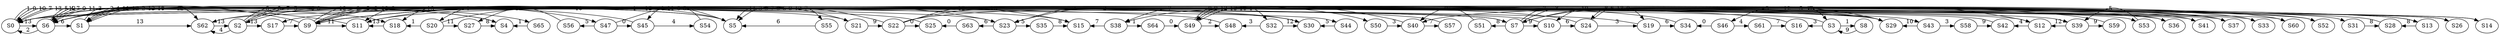 // graph_prop
digraph {
	node [fixed_size=True width=.0005]
	S0 [label=S0]
	S0 -> S6 [label=13 constraint=false]
	S0 -> S3 [label=8 constraint=false]
	S0 -> S4 [label=1 constraint=false]
	S0 -> S12 [label=5 constraint=false]
	S0 -> S18 [label=0 constraint=false]
	S0 -> S55 [label=7 constraint=false]
	S1 [label=S1]
	S1 -> S62 [label=13 constraint=false]
	S1 -> S13 [label=12 constraint=false]
	S1 -> S43 [label=3 constraint=false]
	S2 [label=S2]
	S2 -> S62 [label=4 constraint=false]
	S2 -> S17 [label=13 constraint=false]
	S2 -> S21 [label=6 constraint=false]
	S2 -> S26 [label=0 constraint=false]
	S2 -> S41 [label=7 constraint=false]
	S3 [label=S3]
	S3 -> S0 [label=13 constraint=false]
	S3 -> S8 [label=1 constraint=false]
	S3 -> S16 [label=3 constraint=false]
	S3 -> S20 [label=4 constraint=false]
	S4 [label=S4]
	S4 -> S6 [label=12 constraint=false]
	S5 [label=S5]
	S5 -> S6 [label=12 constraint=false]
	S5 -> S9 [label=2 constraint=false]
	S5 -> S45 [label=1 constraint=false]
	S6 [label=S6]
	S6 -> S62 [label=12 constraint=false]
	S6 -> S0 [label=2 constraint=false]
	S6 -> S1 [label=6 constraint=false]
	S6 -> S5 [label=4 constraint=false]
	S6 -> S7 [label=10 constraint=false]
	S6 -> S44 [label=7 constraint=false]
	S6 -> S65 [label=5 constraint=false]
	S7 [label=S7]
	S7 -> S6 [label=11 constraint=false]
	S7 -> S10 [label=9 constraint=false]
	S7 -> S19 [label=0 constraint=false]
	S7 -> S33 [label=3 constraint=false]
	S7 -> S51 [label=8 constraint=false]
	S7 -> S60 [label=7 constraint=false]
	S8 [label=S8]
	S8 -> S3 [label=9 constraint=false]
	S9 [label=S9]
	S9 -> S0 [label=10 constraint=false]
	S9 -> S11 [label=11 constraint=false]
	S9 -> S14 [label=7 constraint=false]
	S9 -> S23 [label=0 constraint=false]
	S9 -> S29 [label=9 constraint=false]
	S9 -> S37 [label=5 constraint=false]
	S9 -> S47 [label=13 constraint=false]
	S10 [label=S10]
	S10 -> S0 [label=13 constraint=false]
	S10 -> S24 [label=6 constraint=false]
	S11 [label=S11]
	S11 -> S1 [label=11 constraint=false]
	S12 [label=S12]
	S12 -> S9 [label=0 constraint=false]
	S12 -> S42 [label=4 constraint=false]
	S13 [label=S13]
	S13 -> S6 [label=11 constraint=false]
	S13 -> S28 [label=8 constraint=false]
	S14 [label=S14]
	S14 -> S11 [label=4 constraint=false]
	S15 [label=S15]
	S15 -> S6 [label=0 constraint=false]
	S16 [label=S16]
	S16 -> S11 [label=12 constraint=false]
	S17 [label=S17]
	S17 -> S9 [label=7 constraint=false]
	S18 [label=S18]
	S18 -> S11 [label=13 constraint=false]
	S19 [label=S19]
	S19 -> S0 [label=3 constraint=false]
	S19 -> S34 [label=6 constraint=false]
	S20 [label=S20]
	S20 -> S18 [label=1 constraint=false]
	S20 -> S27 [label=11 constraint=false]
	S20 -> S39 [label=10 constraint=false]
	S21 [label=S21]
	S21 -> S5 [label=3 constraint=false]
	S21 -> S22 [label=9 constraint=false]
	S22 [label=S22]
	S22 -> S0 [label=6 constraint=false]
	S22 -> S25 [label=0 constraint=false]
	S22 -> S30 [label=12 constraint=false]
	S22 -> S31 [label=13 constraint=false]
	S22 -> S32 [label=1 constraint=false]
	S23 [label=S23]
	S23 -> S5 [label=11 constraint=false]
	S23 -> S35 [label=5 constraint=false]
	S23 -> S63 [label=6 constraint=false]
	S24 [label=S24]
	S24 -> S19 [label=3 constraint=false]
	S24 -> S36 [label=6 constraint=false]
	S24 -> S49 [label=12 constraint=false]
	S25 [label=S25]
	S25 -> S0 [label=7 constraint=false]
	S26 [label=S26]
	S26 -> S11 [label=3 constraint=false]
	S27 [label=S27]
	S27 -> S4 [label=8 constraint=false]
	S28 [label=S28]
	S28 -> S9 [label=13 constraint=false]
	S29 [label=S29]
	S29 -> S2 [label=8 constraint=false]
	S29 -> S38 [label=7 constraint=false]
	S29 -> S46 [label=5 constraint=false]
	S30 [label=S30]
	S30 -> S6 [label=2 constraint=false]
	S31 [label=S31]
	S31 -> S28 [label=8 constraint=false]
	S32 [label=S32]
	S32 -> S30 [label=12 constraint=false]
	S32 -> S48 [label=3 constraint=false]
	S33 [label=S33]
	S33 -> S18 [label=13 constraint=false]
	S34 [label=S34]
	S34 -> S23 [label=2 constraint=false]
	S35 [label=S35]
	S35 -> S15 [label=8 constraint=false]
	S36 [label=S36]
	S36 -> S23 [label=2 constraint=false]
	S37 [label=S37]
	S37 -> S10 [label=10 constraint=false]
	S37 -> S40 [label=12 constraint=false]
	S38 [label=S38]
	S38 -> S15 [label=7 constraint=false]
	S38 -> S64 [label=1 constraint=false]
	S39 [label=S39]
	S39 -> S12 [label=12 constraint=false]
	S39 -> S59 [label=9 constraint=false]
	S40 [label=S40]
	S40 -> S38 [label=10 constraint=false]
	S40 -> S57 [label=7 constraint=false]
	S41 [label=S41]
	S41 -> S24 [label=8 constraint=false]
	S42 [label=S42]
	S42 -> S17 [label=9 constraint=false]
	S43 [label=S43]
	S43 -> S29 [label=10 constraint=false]
	S43 -> S58 [label=3 constraint=false]
	S44 [label=S44]
	S44 -> S30 [label=5 constraint=false]
	S45 [label=S45]
	S45 -> S1 [label=2 constraint=false]
	S45 -> S54 [label=4 constraint=false]
	S46 [label=S46]
	S46 -> S34 [label=0 constraint=false]
	S46 -> S61 [label=4 constraint=false]
	S47 [label=S47]
	S47 -> S45 [label=0 constraint=false]
	S47 -> S52 [label=11 constraint=false]
	S47 -> S56 [label=5 constraint=false]
	S48 [label=S48]
	S48 -> S0 [label=6 constraint=false]
	S49 [label=S49]
	S49 -> S48 [label=2 constraint=false]
	S49 -> S50 [label=13 constraint=false]
	S49 -> S53 [label=0 constraint=false]
	S50 [label=S50]
	S50 -> S40 [label=3 constraint=false]
	S51 [label=S51]
	S51 -> S40 [label=0 constraint=false]
	S52 [label=S52]
	S52 -> S49 [label=9 constraint=false]
	S53 [label=S53]
	S53 -> S39 [label=5 constraint=false]
	S54 [label=S54]
	S54 -> S9 [label=8 constraint=false]
	S55 [label=S55]
	S55 -> S5 [label=6 constraint=false]
	S56 [label=S56]
	S56 -> S27 [label=11 constraint=false]
	S57 [label=S57]
	S57 -> S62 [label=0 constraint=false]
	S58 [label=S58]
	S58 -> S42 [label=9 constraint=false]
	S59 [label=S59]
	S59 -> S7 [label=13 constraint=false]
	S60 [label=S60]
	S60 -> S1 [label=4 constraint=false]
	S61 [label=S61]
	S61 -> S16 [label=7 constraint=false]
	S62 [label=S62]
	S62 -> S6 [label=7 constraint=false]
	S62 -> S2 [label=13 constraint=false]
	S62 -> S15 [label=12 constraint=false]
	S63 [label=S63]
	S63 -> S25 [label=0 constraint=false]
	S64 [label=S64]
	S64 -> S49 [label=0 constraint=false]
	S65 [label=S65]
	S65 -> S4 [label=1 constraint=false]
}
